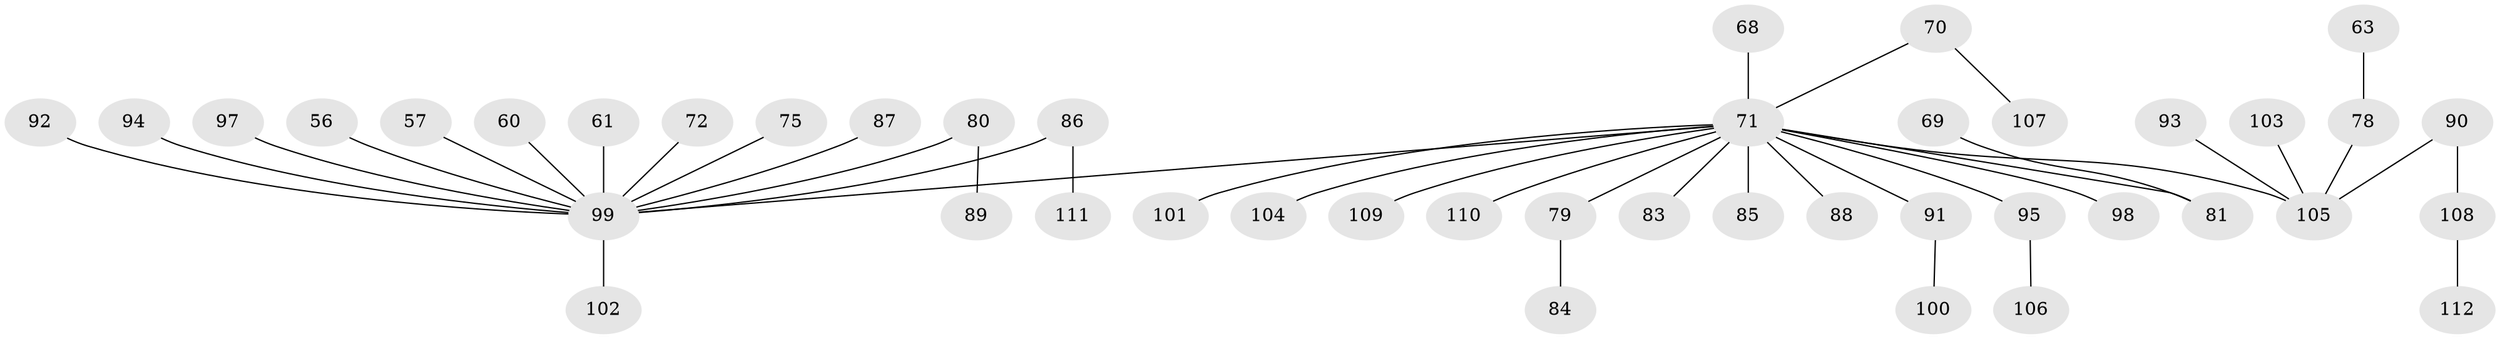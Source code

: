 // original degree distribution, {4: 0.03571428571428571, 5: 0.026785714285714284, 2: 0.22321428571428573, 3: 0.19642857142857142, 7: 0.017857142857142856, 6: 0.008928571428571428, 1: 0.49107142857142855}
// Generated by graph-tools (version 1.1) at 2025/56/03/04/25 21:56:25]
// undirected, 44 vertices, 43 edges
graph export_dot {
graph [start="1"]
  node [color=gray90,style=filled];
  56;
  57;
  60;
  61;
  63;
  68;
  69;
  70;
  71 [super="+58+66+62"];
  72 [super="+52"];
  75;
  78 [super="+41"];
  79;
  80 [super="+18+27+33+77"];
  81 [super="+30+40+67"];
  83;
  84;
  85;
  86 [super="+76"];
  87;
  88;
  89;
  90;
  91;
  92;
  93;
  94;
  95;
  97;
  98;
  99 [super="+46+64+51+53+96+65+74+55"];
  100;
  101;
  102;
  103;
  104;
  105 [super="+50+82"];
  106;
  107;
  108;
  109;
  110;
  111;
  112;
  56 -- 99;
  57 -- 99;
  60 -- 99;
  61 -- 99;
  63 -- 78;
  68 -- 71;
  69 -- 81;
  70 -- 107;
  70 -- 71;
  71 -- 98;
  71 -- 110;
  71 -- 79;
  71 -- 81;
  71 -- 83;
  71 -- 85;
  71 -- 88;
  71 -- 91;
  71 -- 95;
  71 -- 101;
  71 -- 104;
  71 -- 109;
  71 -- 105;
  71 -- 99;
  72 -- 99;
  75 -- 99;
  78 -- 105;
  79 -- 84;
  80 -- 89;
  80 -- 99;
  86 -- 111;
  86 -- 99;
  87 -- 99;
  90 -- 108;
  90 -- 105;
  91 -- 100;
  92 -- 99;
  93 -- 105;
  94 -- 99;
  95 -- 106;
  97 -- 99;
  99 -- 102;
  103 -- 105;
  108 -- 112;
}
